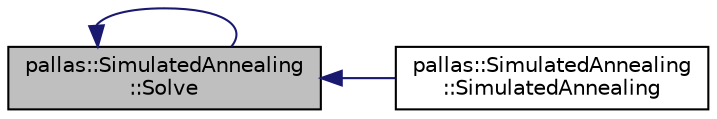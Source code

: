 digraph "pallas::SimulatedAnnealing::Solve"
{
  edge [fontname="Helvetica",fontsize="10",labelfontname="Helvetica",labelfontsize="10"];
  node [fontname="Helvetica",fontsize="10",shape=record];
  rankdir="LR";
  Node1 [label="pallas::SimulatedAnnealing\l::Solve",height=0.2,width=0.4,color="black", fillcolor="grey75", style="filled", fontcolor="black"];
  Node1 -> Node2 [dir="back",color="midnightblue",fontsize="10",style="solid",fontname="Helvetica"];
  Node2 [label="pallas::SimulatedAnnealing\l::SimulatedAnnealing",height=0.2,width=0.4,color="black", fillcolor="white", style="filled",URL="$classpallas_1_1_simulated_annealing.html#a6ef3b7098514c87070b07d634d5e5a53",tooltip="Default constructor. "];
  Node1 -> Node1 [dir="back",color="midnightblue",fontsize="10",style="solid",fontname="Helvetica"];
}
